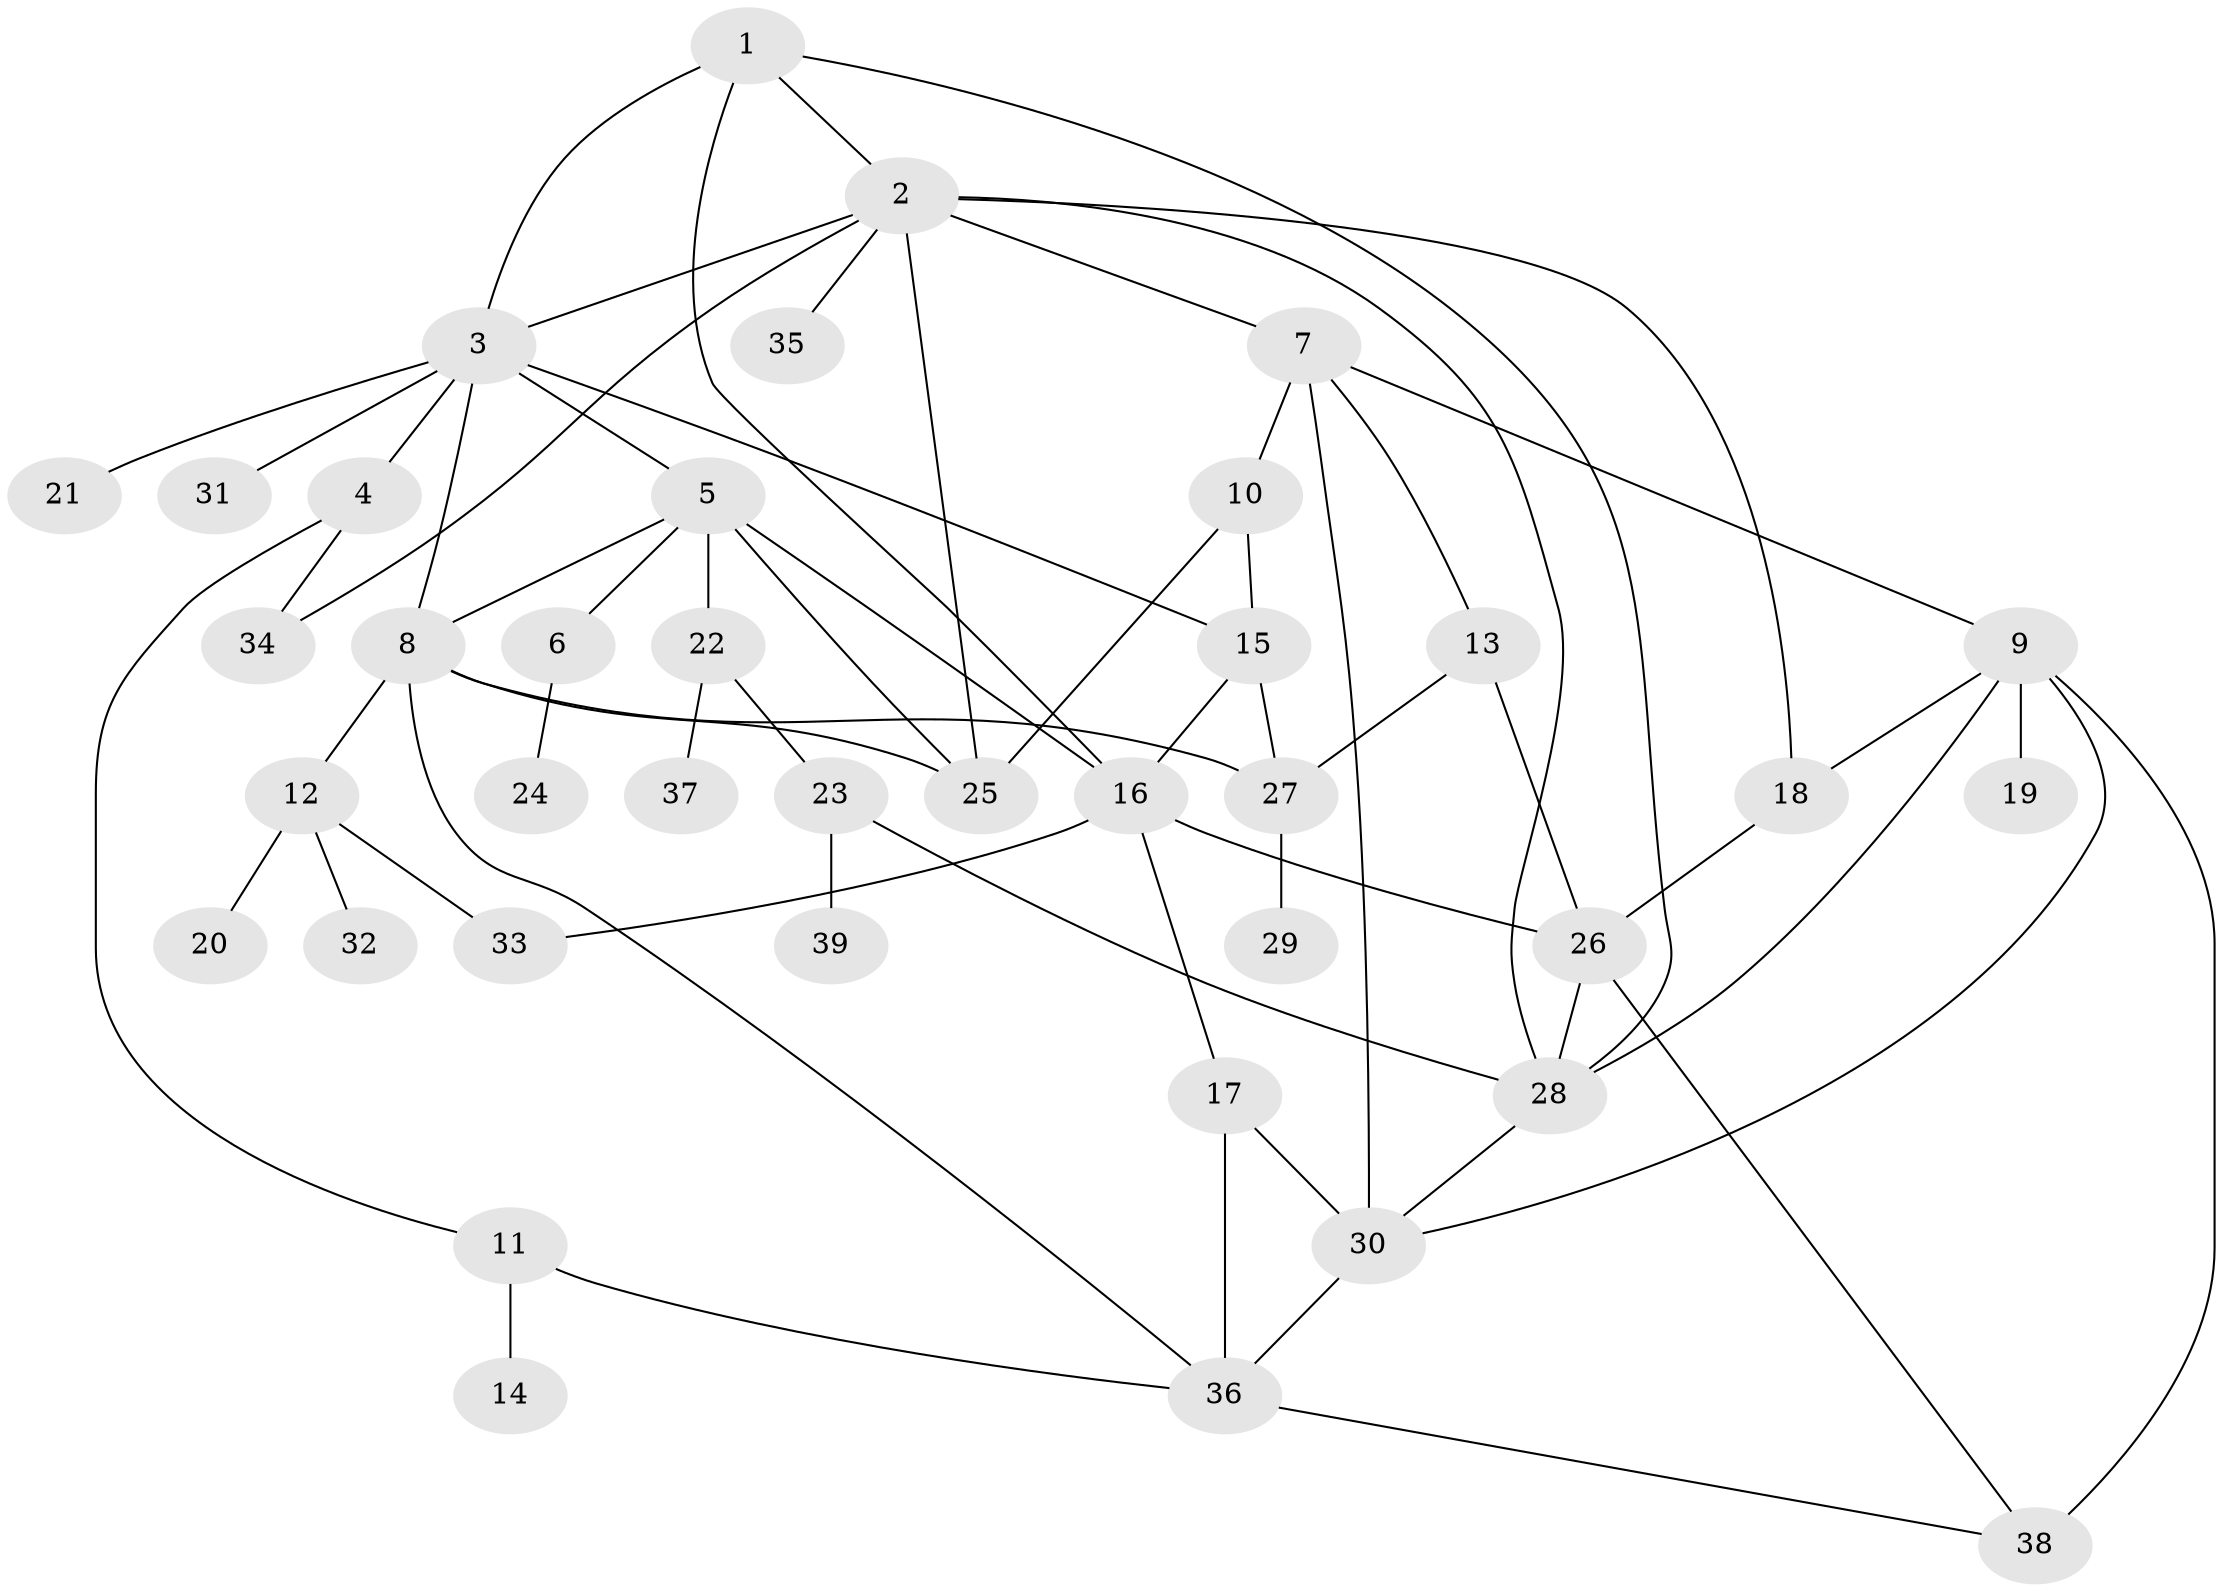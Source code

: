// original degree distribution, {4: 0.21794871794871795, 9: 0.01282051282051282, 6: 0.02564102564102564, 3: 0.21794871794871795, 5: 0.02564102564102564, 2: 0.24358974358974358, 1: 0.23076923076923078, 7: 0.02564102564102564}
// Generated by graph-tools (version 1.1) at 2025/34/03/09/25 02:34:10]
// undirected, 39 vertices, 65 edges
graph export_dot {
graph [start="1"]
  node [color=gray90,style=filled];
  1;
  2;
  3;
  4;
  5;
  6;
  7;
  8;
  9;
  10;
  11;
  12;
  13;
  14;
  15;
  16;
  17;
  18;
  19;
  20;
  21;
  22;
  23;
  24;
  25;
  26;
  27;
  28;
  29;
  30;
  31;
  32;
  33;
  34;
  35;
  36;
  37;
  38;
  39;
  1 -- 2 [weight=1.0];
  1 -- 3 [weight=1.0];
  1 -- 16 [weight=1.0];
  1 -- 28 [weight=1.0];
  2 -- 3 [weight=1.0];
  2 -- 7 [weight=2.0];
  2 -- 18 [weight=1.0];
  2 -- 25 [weight=2.0];
  2 -- 28 [weight=1.0];
  2 -- 34 [weight=1.0];
  2 -- 35 [weight=1.0];
  3 -- 4 [weight=1.0];
  3 -- 5 [weight=1.0];
  3 -- 8 [weight=1.0];
  3 -- 15 [weight=1.0];
  3 -- 21 [weight=1.0];
  3 -- 31 [weight=1.0];
  4 -- 11 [weight=1.0];
  4 -- 34 [weight=1.0];
  5 -- 6 [weight=1.0];
  5 -- 8 [weight=1.0];
  5 -- 16 [weight=1.0];
  5 -- 22 [weight=1.0];
  5 -- 25 [weight=1.0];
  6 -- 24 [weight=1.0];
  7 -- 9 [weight=1.0];
  7 -- 10 [weight=1.0];
  7 -- 13 [weight=1.0];
  7 -- 30 [weight=1.0];
  8 -- 12 [weight=1.0];
  8 -- 25 [weight=1.0];
  8 -- 27 [weight=1.0];
  8 -- 36 [weight=1.0];
  9 -- 18 [weight=1.0];
  9 -- 19 [weight=1.0];
  9 -- 28 [weight=1.0];
  9 -- 30 [weight=1.0];
  9 -- 38 [weight=2.0];
  10 -- 15 [weight=2.0];
  10 -- 25 [weight=2.0];
  11 -- 14 [weight=1.0];
  11 -- 36 [weight=2.0];
  12 -- 20 [weight=1.0];
  12 -- 32 [weight=1.0];
  12 -- 33 [weight=1.0];
  13 -- 26 [weight=1.0];
  13 -- 27 [weight=1.0];
  15 -- 16 [weight=1.0];
  15 -- 27 [weight=1.0];
  16 -- 17 [weight=1.0];
  16 -- 26 [weight=1.0];
  16 -- 33 [weight=1.0];
  17 -- 30 [weight=2.0];
  17 -- 36 [weight=2.0];
  18 -- 26 [weight=1.0];
  22 -- 23 [weight=1.0];
  22 -- 37 [weight=1.0];
  23 -- 28 [weight=1.0];
  23 -- 39 [weight=1.0];
  26 -- 28 [weight=1.0];
  26 -- 38 [weight=1.0];
  27 -- 29 [weight=1.0];
  28 -- 30 [weight=1.0];
  30 -- 36 [weight=1.0];
  36 -- 38 [weight=1.0];
}
